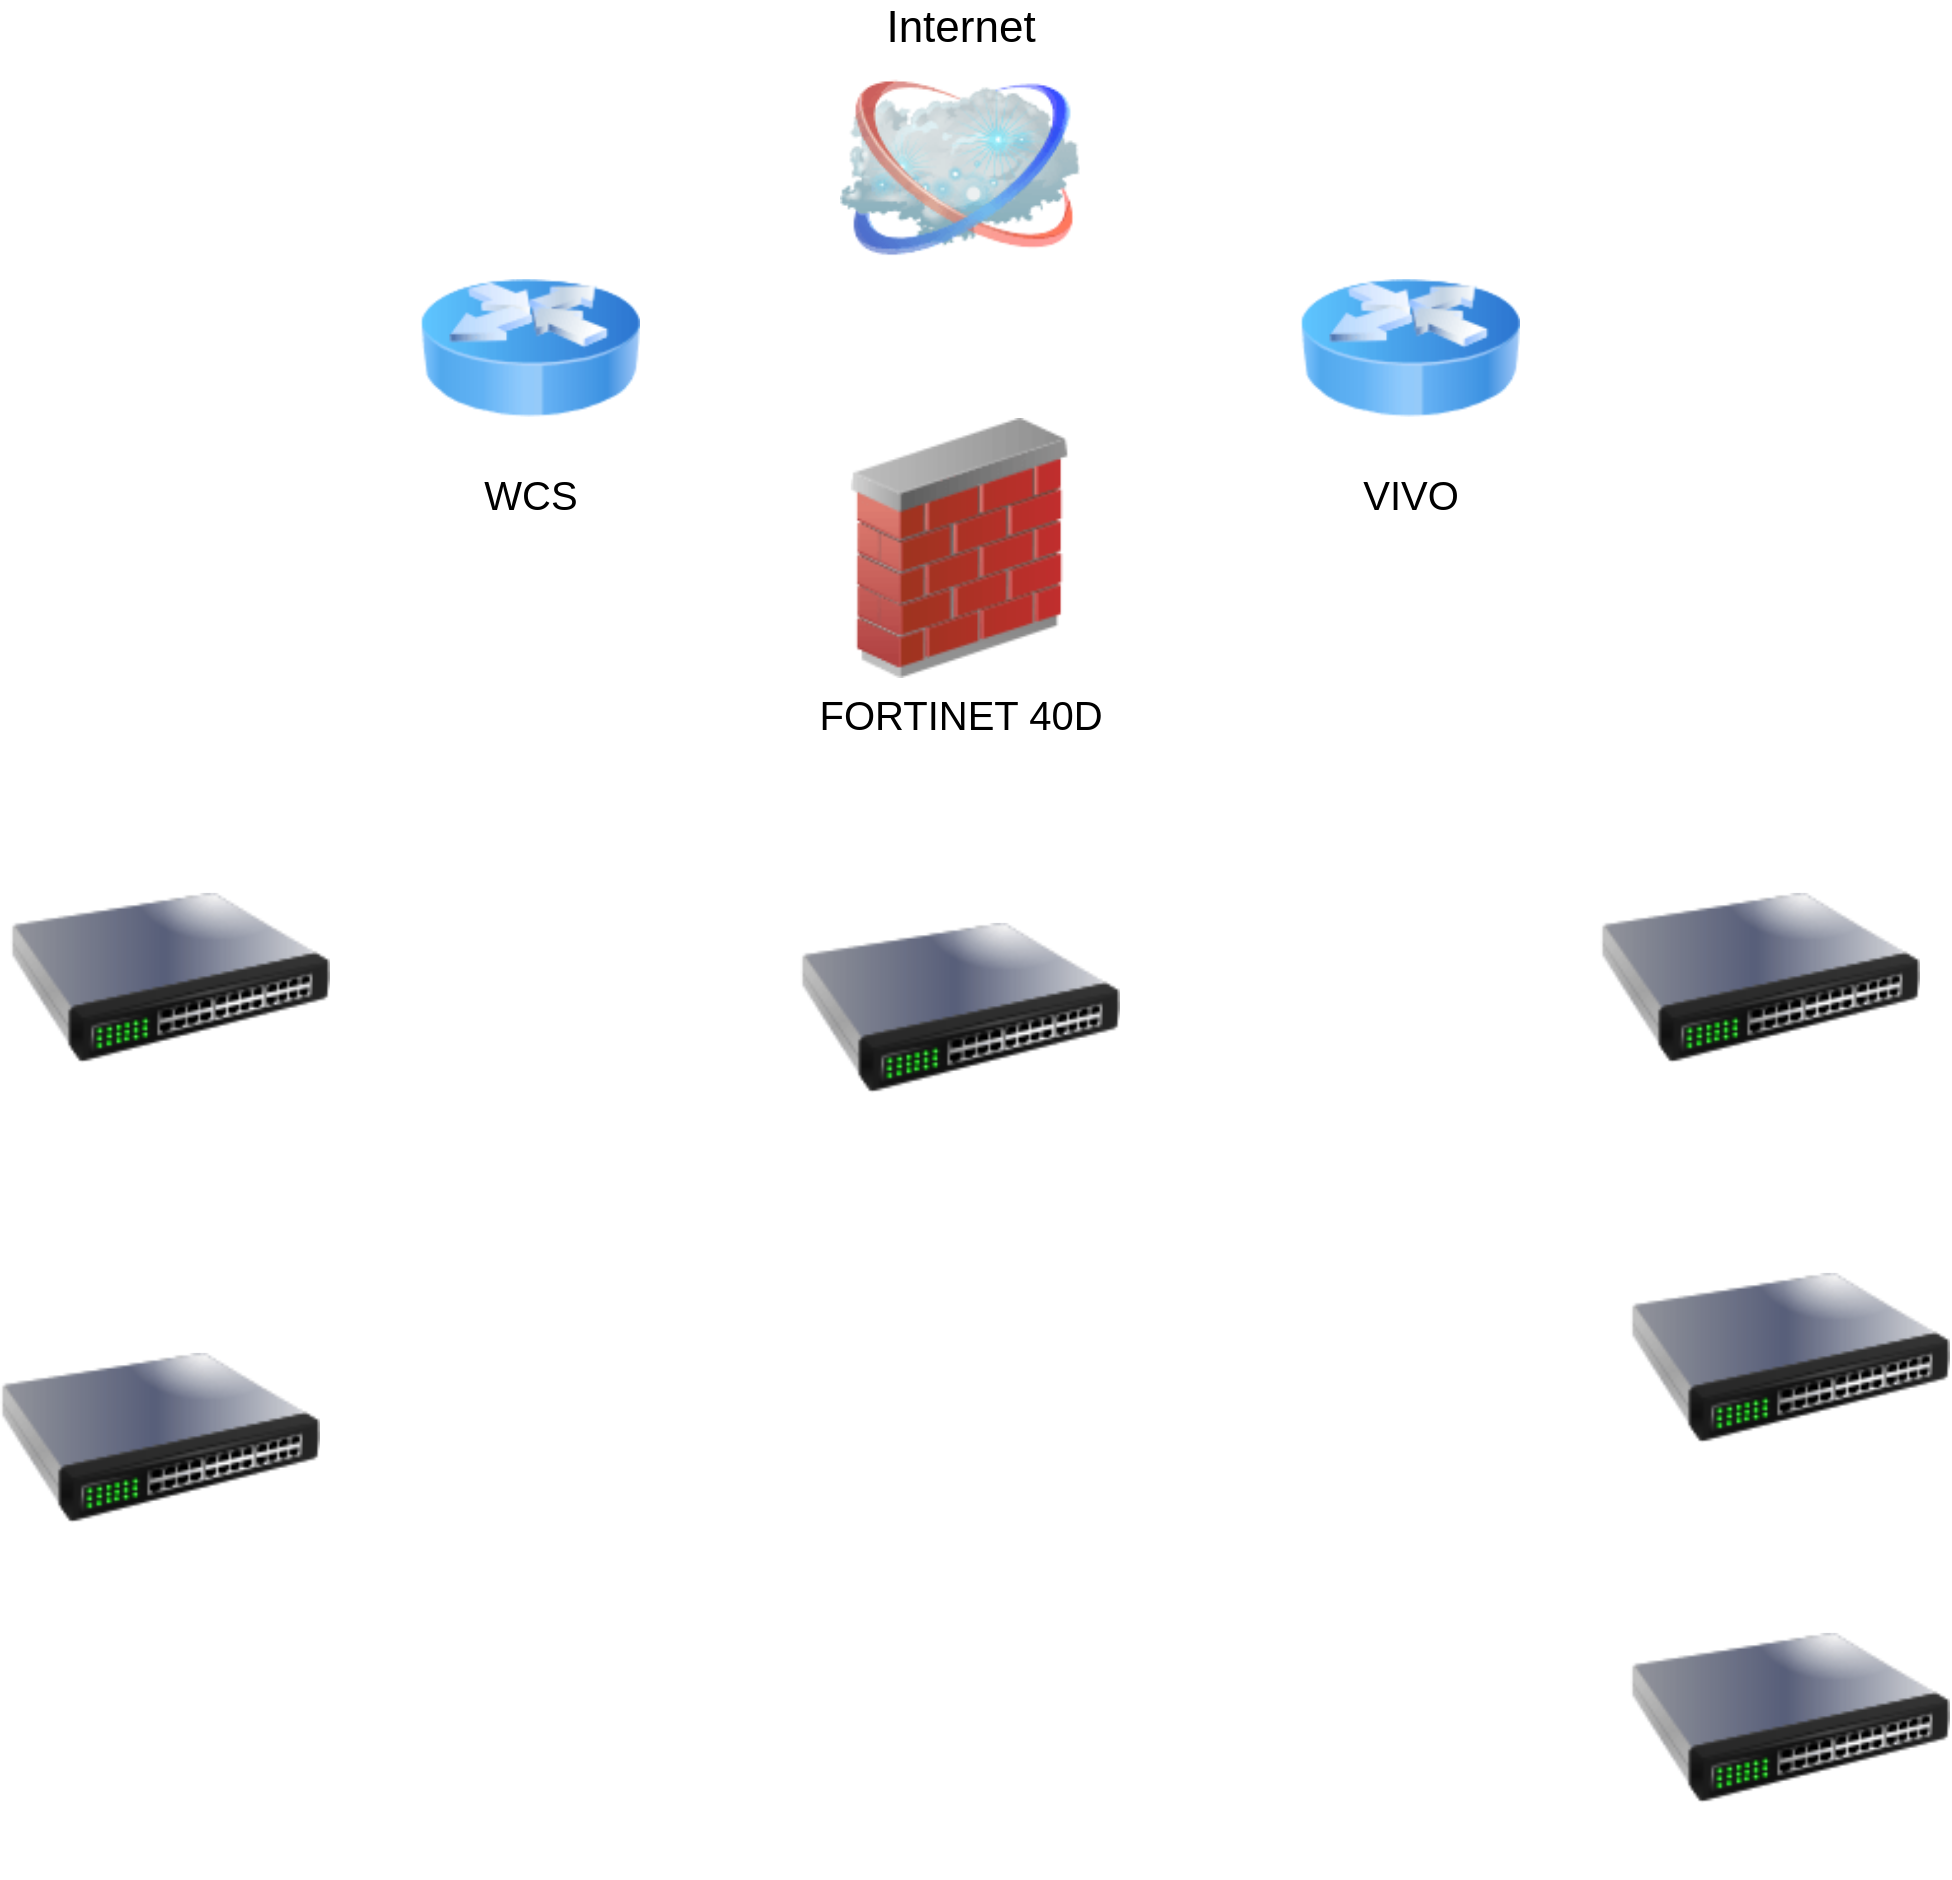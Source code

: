 <mxfile version="15.9.1" type="github">
  <diagram name="Page-1" id="55a83fd1-7818-8e21-69c5-c3457e3827bb">
    <mxGraphModel dx="1570" dy="970" grid="1" gridSize="10" guides="1" tooltips="1" connect="1" arrows="1" fold="1" page="1" pageScale="1" pageWidth="1100" pageHeight="850" background="none" math="0" shadow="0">
      <root>
        <mxCell id="0" />
        <mxCell id="1" parent="0" />
        <mxCell id="69ecfefc5c41e42c-2" value="Internet" style="image;html=1;labelBackgroundColor=#ffffff;image=img/lib/clip_art/networking/Cloud_128x128.png;rounded=1;shadow=0;comic=0;strokeWidth=4;fontSize=22;labelPosition=center;verticalLabelPosition=top;align=center;verticalAlign=bottom;" parent="1" vertex="1">
          <mxGeometry x="480" y="30" width="120" height="110" as="geometry" />
        </mxCell>
        <mxCell id="yyS76C79-I25Z5v4Y-9H-1" value="&lt;span style=&quot;font-size: 20px&quot;&gt;FORTINET 40D&lt;/span&gt;" style="image;html=1;image=img/lib/clip_art/networking/Firewall_02_128x128.png" vertex="1" parent="1">
          <mxGeometry x="465" y="210" width="150" height="130" as="geometry" />
        </mxCell>
        <mxCell id="yyS76C79-I25Z5v4Y-9H-2" value="" style="image;html=1;image=img/lib/clip_art/networking/Switch_128x128.png" vertex="1" parent="1">
          <mxGeometry x="65" y="410" width="160" height="160" as="geometry" />
        </mxCell>
        <mxCell id="yyS76C79-I25Z5v4Y-9H-7" value="&lt;font style=&quot;font-size: 20px&quot;&gt;WCS&lt;/font&gt;" style="image;html=1;image=img/lib/clip_art/networking/Router_Icon_128x128.png" vertex="1" parent="1">
          <mxGeometry x="270" y="120" width="110" height="110" as="geometry" />
        </mxCell>
        <mxCell id="yyS76C79-I25Z5v4Y-9H-8" value="" style="image;html=1;image=img/lib/clip_art/networking/Switch_128x128.png" vertex="1" parent="1">
          <mxGeometry x="460" y="425" width="160" height="160" as="geometry" />
        </mxCell>
        <mxCell id="yyS76C79-I25Z5v4Y-9H-9" value="" style="image;html=1;image=img/lib/clip_art/networking/Switch_128x128.png" vertex="1" parent="1">
          <mxGeometry x="860" y="410" width="160" height="160" as="geometry" />
        </mxCell>
        <mxCell id="yyS76C79-I25Z5v4Y-9H-10" value="" style="image;html=1;image=img/lib/clip_art/networking/Switch_128x128.png" vertex="1" parent="1">
          <mxGeometry x="60" y="640" width="160" height="160" as="geometry" />
        </mxCell>
        <mxCell id="yyS76C79-I25Z5v4Y-9H-11" value="" style="image;html=1;image=img/lib/clip_art/networking/Switch_128x128.png" vertex="1" parent="1">
          <mxGeometry x="875" y="600" width="160" height="160" as="geometry" />
        </mxCell>
        <mxCell id="yyS76C79-I25Z5v4Y-9H-12" value="" style="image;html=1;image=img/lib/clip_art/networking/Switch_128x128.png" vertex="1" parent="1">
          <mxGeometry x="875" y="780" width="160" height="160" as="geometry" />
        </mxCell>
        <mxCell id="yyS76C79-I25Z5v4Y-9H-14" value="&lt;font style=&quot;font-size: 20px&quot;&gt;VIVO&lt;/font&gt;" style="image;html=1;image=img/lib/clip_art/networking/Router_Icon_128x128.png" vertex="1" parent="1">
          <mxGeometry x="710" y="120" width="110" height="110" as="geometry" />
        </mxCell>
      </root>
    </mxGraphModel>
  </diagram>
</mxfile>
